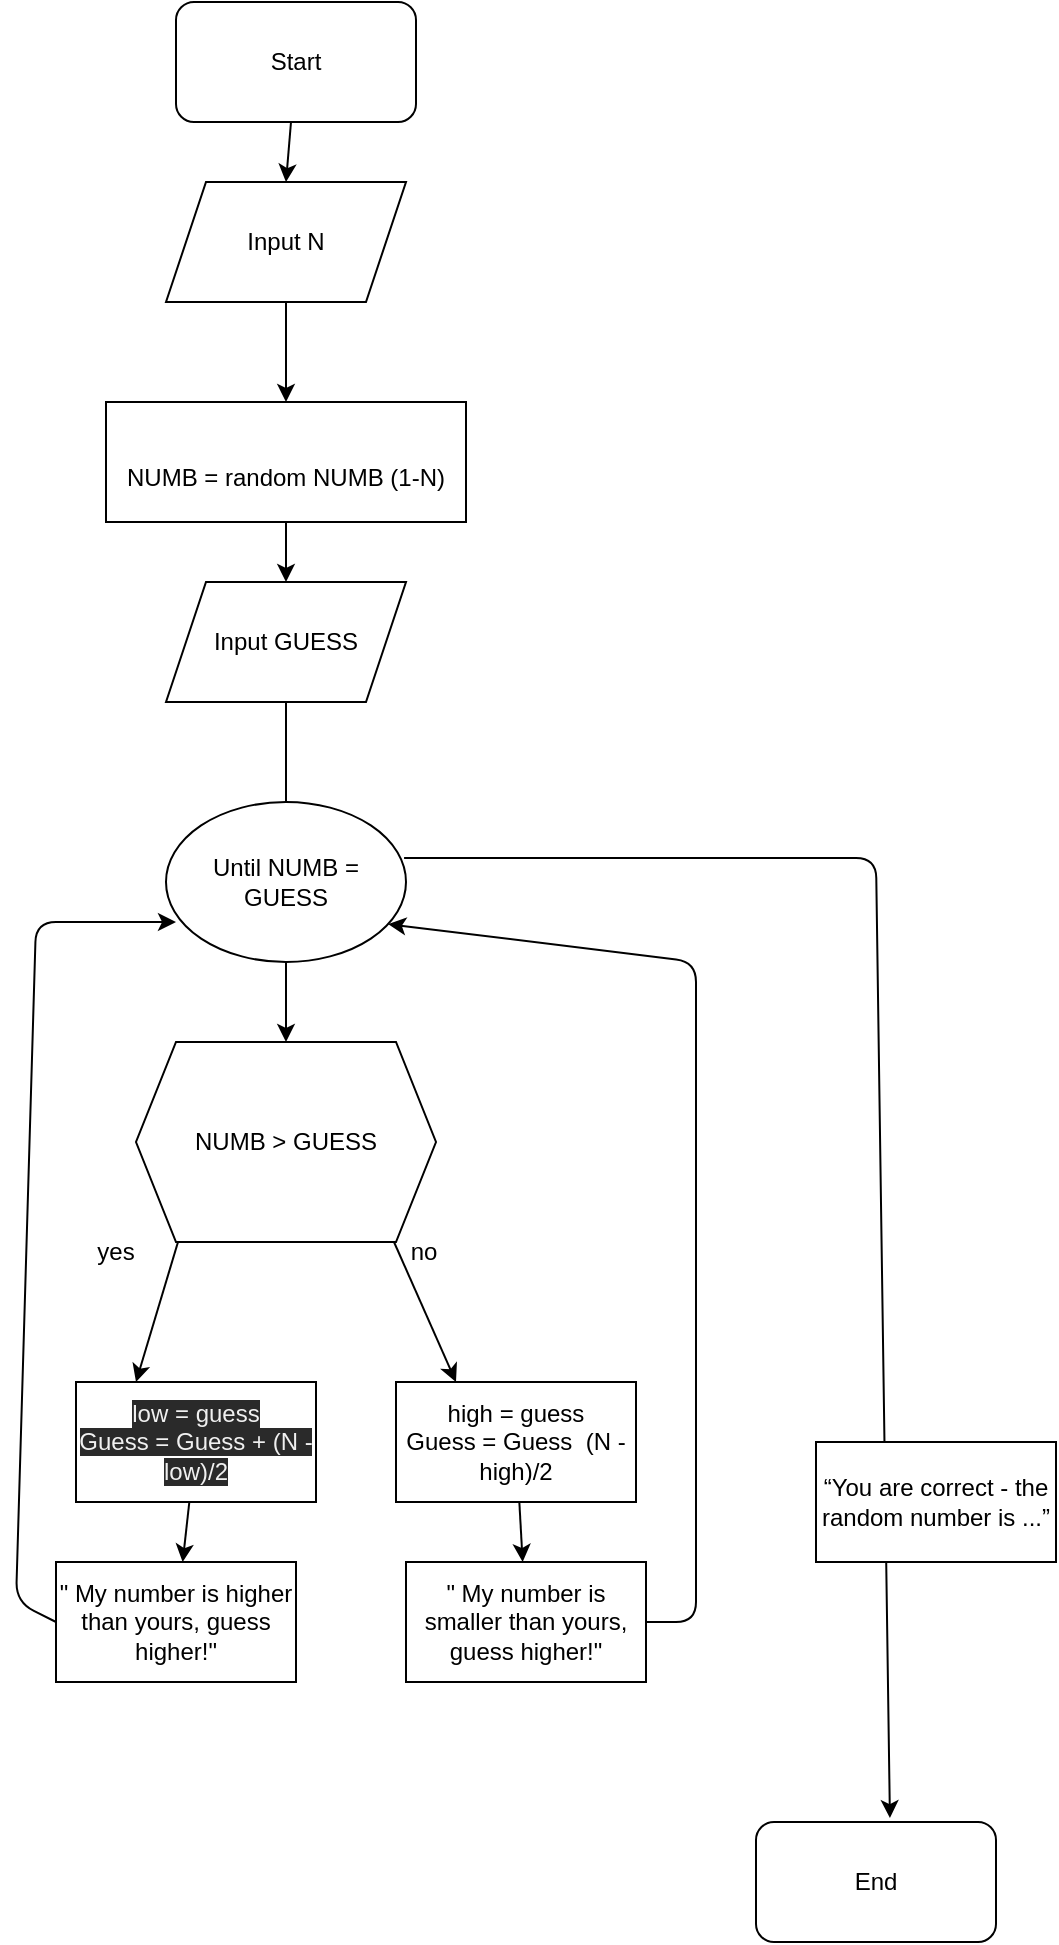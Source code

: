 <mxfile>
    <diagram id="8G_vYXlqRbvo3Z48Ug5y" name="draw">
        <mxGraphModel dx="515" dy="1094" grid="1" gridSize="10" guides="1" tooltips="1" connect="1" arrows="1" fold="1" page="1" pageScale="1" pageWidth="827" pageHeight="1169" math="0" shadow="0">
            <root>
                <mxCell id="0"/>
                <mxCell id="1" parent="0"/>
                <mxCell id="21" style="edgeStyle=none;html=1;entryX=0.5;entryY=0;entryDx=0;entryDy=0;" edge="1" parent="1" source="2" target="20">
                    <mxGeometry relative="1" as="geometry"/>
                </mxCell>
                <mxCell id="2" value="Start" style="rounded=1;whiteSpace=wrap;html=1;" vertex="1" parent="1">
                    <mxGeometry x="260" width="120" height="60" as="geometry"/>
                </mxCell>
                <mxCell id="3" value="End" style="rounded=1;whiteSpace=wrap;html=1;" vertex="1" parent="1">
                    <mxGeometry x="550" y="910" width="120" height="60" as="geometry"/>
                </mxCell>
                <mxCell id="33" style="edgeStyle=none;html=1;entryX=0.5;entryY=0;entryDx=0;entryDy=0;" edge="1" parent="1" source="4" target="6">
                    <mxGeometry relative="1" as="geometry"/>
                </mxCell>
                <mxCell id="4" value="Input GUESS" style="shape=parallelogram;perimeter=parallelogramPerimeter;whiteSpace=wrap;html=1;fixedSize=1;" vertex="1" parent="1">
                    <mxGeometry x="255" y="290" width="120" height="60" as="geometry"/>
                </mxCell>
                <mxCell id="23" value="" style="edgeStyle=none;html=1;" edge="1" parent="1" source="5" target="4">
                    <mxGeometry relative="1" as="geometry"/>
                </mxCell>
                <mxCell id="5" value="&lt;br&gt;NUMB = random NUMB (1-N)" style="rounded=0;whiteSpace=wrap;html=1;" vertex="1" parent="1">
                    <mxGeometry x="225" y="200" width="180" height="60" as="geometry"/>
                </mxCell>
                <mxCell id="34" style="edgeStyle=none;html=1;exitX=0.86;exitY=1;exitDx=0;exitDy=0;exitPerimeter=0;entryX=0.25;entryY=0;entryDx=0;entryDy=0;" edge="1" parent="1" source="6" target="16">
                    <mxGeometry relative="1" as="geometry">
                        <mxPoint x="380" y="680" as="targetPoint"/>
                    </mxGeometry>
                </mxCell>
                <mxCell id="41" style="edgeStyle=none;html=1;exitX=0.14;exitY=1;exitDx=0;exitDy=0;exitPerimeter=0;entryX=0.25;entryY=0;entryDx=0;entryDy=0;entryPerimeter=0;" edge="1" parent="1" source="6" target="38">
                    <mxGeometry relative="1" as="geometry">
                        <mxPoint x="260" y="680" as="targetPoint"/>
                    </mxGeometry>
                </mxCell>
                <mxCell id="6" value="NUMB &amp;gt; GUESS" style="shape=hexagon;perimeter=hexagonPerimeter2;whiteSpace=wrap;html=1;fixedSize=1;" vertex="1" parent="1">
                    <mxGeometry x="240" y="520" width="150" height="100" as="geometry"/>
                </mxCell>
                <mxCell id="32" style="edgeStyle=none;html=1;exitX=0;exitY=0.5;exitDx=0;exitDy=0;" edge="1" parent="1" source="9">
                    <mxGeometry relative="1" as="geometry">
                        <mxPoint x="220" y="740" as="sourcePoint"/>
                        <mxPoint x="260" y="460" as="targetPoint"/>
                        <Array as="points">
                            <mxPoint x="180" y="800"/>
                            <mxPoint x="190" y="460"/>
                        </Array>
                    </mxGeometry>
                </mxCell>
                <mxCell id="9" value="&quot; My number is higher than yours, guess higher!&quot;" style="rounded=0;whiteSpace=wrap;html=1;" vertex="1" parent="1">
                    <mxGeometry x="200" y="780" width="120" height="60" as="geometry"/>
                </mxCell>
                <mxCell id="15" value="yes" style="text;html=1;strokeColor=none;fillColor=none;align=center;verticalAlign=middle;whiteSpace=wrap;rounded=0;" vertex="1" parent="1">
                    <mxGeometry x="200" y="610" width="60" height="30" as="geometry"/>
                </mxCell>
                <mxCell id="35" style="edgeStyle=none;html=1;exitX=1;exitY=0.5;exitDx=0;exitDy=0;entryX=0.925;entryY=0.763;entryDx=0;entryDy=0;entryPerimeter=0;" edge="1" parent="1" source="39" target="36">
                    <mxGeometry relative="1" as="geometry">
                        <mxPoint x="380" y="440" as="targetPoint"/>
                        <Array as="points">
                            <mxPoint x="520" y="810"/>
                            <mxPoint x="520" y="480"/>
                        </Array>
                    </mxGeometry>
                </mxCell>
                <mxCell id="44" value="" style="edgeStyle=none;html=1;" edge="1" parent="1" source="16" target="39">
                    <mxGeometry relative="1" as="geometry"/>
                </mxCell>
                <mxCell id="16" value="high = guess&lt;br&gt;Guess = Guess&amp;nbsp; (N - high)/2" style="rounded=0;whiteSpace=wrap;html=1;" vertex="1" parent="1">
                    <mxGeometry x="370" y="690" width="120" height="60" as="geometry"/>
                </mxCell>
                <mxCell id="17" value="no" style="text;html=1;strokeColor=none;fillColor=none;align=center;verticalAlign=middle;whiteSpace=wrap;rounded=0;" vertex="1" parent="1">
                    <mxGeometry x="354" y="610" width="60" height="30" as="geometry"/>
                </mxCell>
                <mxCell id="22" value="" style="edgeStyle=none;html=1;" edge="1" parent="1" source="20" target="5">
                    <mxGeometry relative="1" as="geometry"/>
                </mxCell>
                <mxCell id="20" value="Input N" style="shape=parallelogram;perimeter=parallelogramPerimeter;whiteSpace=wrap;html=1;fixedSize=1;" vertex="1" parent="1">
                    <mxGeometry x="255" y="90" width="120" height="60" as="geometry"/>
                </mxCell>
                <mxCell id="37" style="edgeStyle=none;html=1;exitX=0.992;exitY=0.35;exitDx=0;exitDy=0;exitPerimeter=0;entryX=0.558;entryY=-0.033;entryDx=0;entryDy=0;entryPerimeter=0;" edge="1" parent="1" source="36" target="3">
                    <mxGeometry relative="1" as="geometry">
                        <mxPoint x="600" y="430" as="targetPoint"/>
                        <Array as="points">
                            <mxPoint x="610" y="428"/>
                        </Array>
                    </mxGeometry>
                </mxCell>
                <mxCell id="36" value="Until NUMB = GUESS" style="ellipse;whiteSpace=wrap;html=1;" vertex="1" parent="1">
                    <mxGeometry x="255" y="400" width="120" height="80" as="geometry"/>
                </mxCell>
                <mxCell id="42" value="" style="edgeStyle=none;html=1;" edge="1" parent="1" source="38" target="9">
                    <mxGeometry relative="1" as="geometry"/>
                </mxCell>
                <mxCell id="38" value="&lt;span style=&quot;color: rgb(240 , 240 , 240) ; font-family: &amp;#34;helvetica&amp;#34; ; font-size: 12px ; font-style: normal ; font-weight: 400 ; letter-spacing: normal ; text-align: center ; text-indent: 0px ; text-transform: none ; word-spacing: 0px ; background-color: rgb(42 , 42 , 42) ; display: inline ; float: none&quot;&gt;low = guess&lt;/span&gt;&lt;br style=&quot;color: rgb(240 , 240 , 240) ; font-family: &amp;#34;helvetica&amp;#34; ; font-size: 12px ; font-style: normal ; font-weight: 400 ; letter-spacing: normal ; text-align: center ; text-indent: 0px ; text-transform: none ; word-spacing: 0px ; background-color: rgb(42 , 42 , 42)&quot;&gt;&lt;span style=&quot;color: rgb(240 , 240 , 240) ; font-family: &amp;#34;helvetica&amp;#34; ; font-size: 12px ; font-style: normal ; font-weight: 400 ; letter-spacing: normal ; text-align: center ; text-indent: 0px ; text-transform: none ; word-spacing: 0px ; background-color: rgb(42 , 42 , 42) ; display: inline ; float: none&quot;&gt;Guess = Guess + (N - low)/2&lt;/span&gt;" style="rounded=0;whiteSpace=wrap;html=1;" vertex="1" parent="1">
                    <mxGeometry x="210" y="690" width="120" height="60" as="geometry"/>
                </mxCell>
                <mxCell id="39" value="&quot; My number is smaller than yours, guess higher!&quot;" style="rounded=0;whiteSpace=wrap;html=1;" vertex="1" parent="1">
                    <mxGeometry x="375" y="780" width="120" height="60" as="geometry"/>
                </mxCell>
                <mxCell id="40" value="“You are correct - the random number is ...”" style="rounded=0;whiteSpace=wrap;html=1;" vertex="1" parent="1">
                    <mxGeometry x="580" y="720" width="120" height="60" as="geometry"/>
                </mxCell>
            </root>
        </mxGraphModel>
    </diagram>
</mxfile>